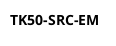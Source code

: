 @startuml
title TK50-SRC-EM

!define	RECIRC_PMP	HS-248
!define	RECIRC_VLV	ignore
!define	RX_A_VLV	CV-2137
!define	RX_B_VLV	CV-2202
!define	RX_C_VLV	CV-2432
!define	RX_D_VLV	CV-4270
!define	SRC_VLV	ignore
!define	RECIRC_PRESS_CTL	PIC-4321



@enduml